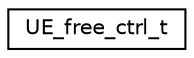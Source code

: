 digraph "Graphical Class Hierarchy"
{
 // LATEX_PDF_SIZE
  edge [fontname="Helvetica",fontsize="10",labelfontname="Helvetica",labelfontsize="10"];
  node [fontname="Helvetica",fontsize="10",shape=record];
  rankdir="LR";
  Node0 [label="UE_free_ctrl_t",height=0.2,width=0.4,color="black", fillcolor="white", style="filled",URL="$structUE__free__ctrl__t.html",tooltip="deleting control information"];
}
